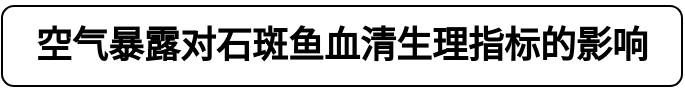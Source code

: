 <mxfile version="20.5.3" type="github">
  <diagram id="t_ZHMAKOfB-Jzqp0-2-7" name="第 1 页">
    <mxGraphModel dx="1334" dy="754" grid="1" gridSize="10" guides="1" tooltips="1" connect="1" arrows="1" fold="1" page="1" pageScale="1" pageWidth="827" pageHeight="1169" math="0" shadow="0">
      <root>
        <mxCell id="0" />
        <mxCell id="1" parent="0" />
        <mxCell id="d5aH4Ba-LhkNAMB_kDqy-1" value="&lt;p align=&quot;center&quot; class=&quot;MsoNormal&quot;&gt;&lt;b&gt;&lt;span&gt;&lt;font style=&quot;font-size: 18px;&quot;&gt;空气暴露对石斑鱼血清生理指标的影响&lt;/font&gt;&lt;/span&gt;&lt;/b&gt;&lt;b&gt;&lt;span lang=&quot;EN-US&quot;&gt;&lt;/span&gt;&lt;/b&gt;&lt;/p&gt;" style="rounded=1;whiteSpace=wrap;html=1;" vertex="1" parent="1">
          <mxGeometry x="250" y="40" width="340" height="40" as="geometry" />
        </mxCell>
      </root>
    </mxGraphModel>
  </diagram>
</mxfile>
